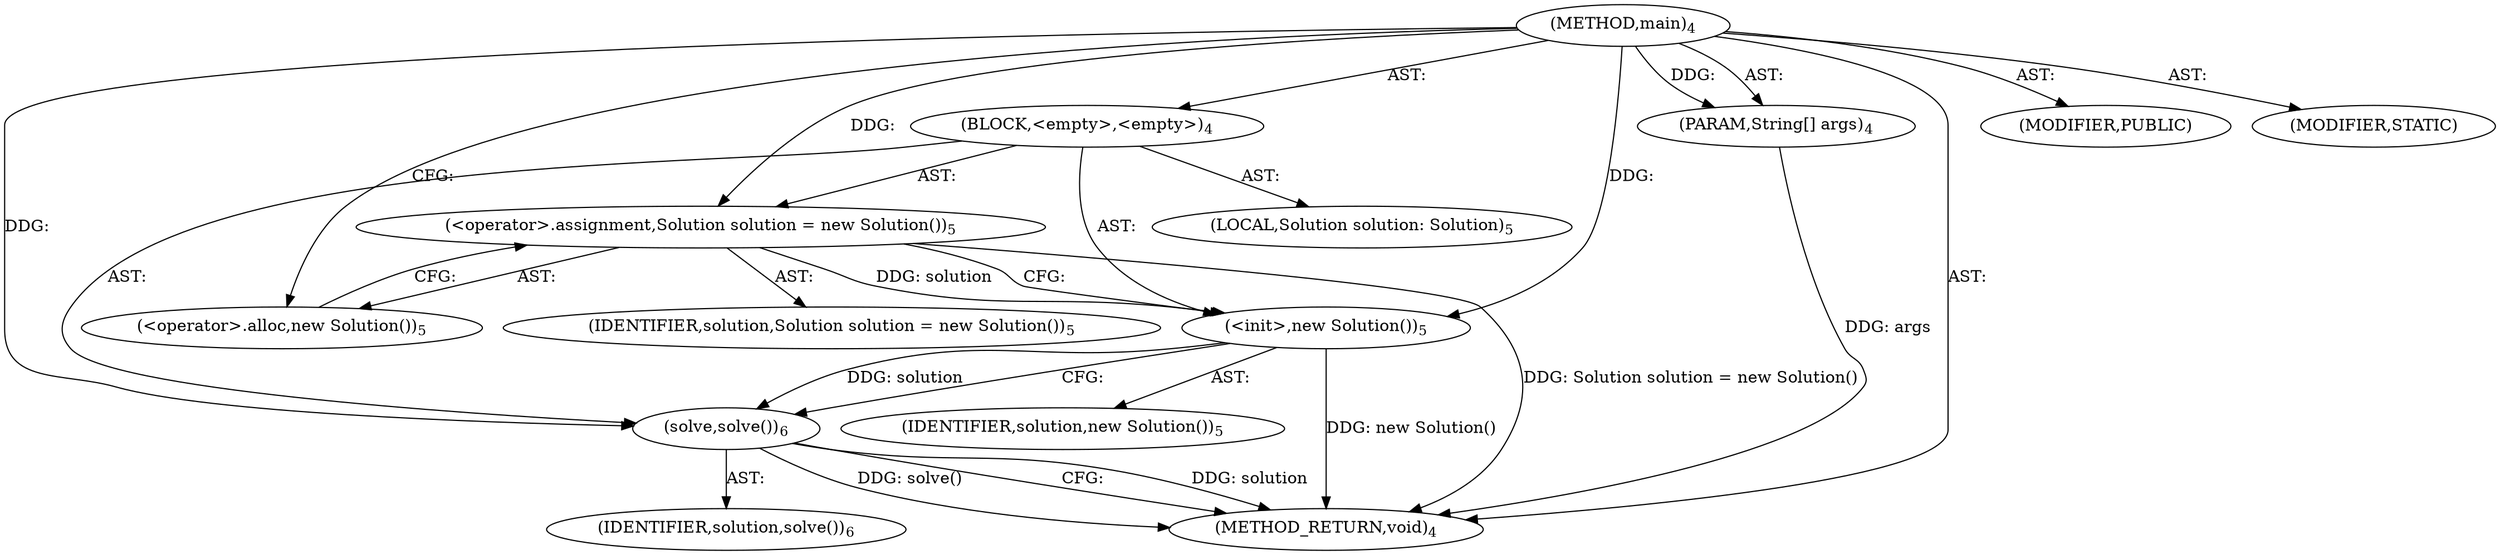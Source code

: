 digraph "main" {  
"19" [label = <(METHOD,main)<SUB>4</SUB>> ]
"20" [label = <(PARAM,String[] args)<SUB>4</SUB>> ]
"21" [label = <(BLOCK,&lt;empty&gt;,&lt;empty&gt;)<SUB>4</SUB>> ]
"4" [label = <(LOCAL,Solution solution: Solution)<SUB>5</SUB>> ]
"22" [label = <(&lt;operator&gt;.assignment,Solution solution = new Solution())<SUB>5</SUB>> ]
"23" [label = <(IDENTIFIER,solution,Solution solution = new Solution())<SUB>5</SUB>> ]
"24" [label = <(&lt;operator&gt;.alloc,new Solution())<SUB>5</SUB>> ]
"25" [label = <(&lt;init&gt;,new Solution())<SUB>5</SUB>> ]
"3" [label = <(IDENTIFIER,solution,new Solution())<SUB>5</SUB>> ]
"26" [label = <(solve,solve())<SUB>6</SUB>> ]
"27" [label = <(IDENTIFIER,solution,solve())<SUB>6</SUB>> ]
"28" [label = <(MODIFIER,PUBLIC)> ]
"29" [label = <(MODIFIER,STATIC)> ]
"30" [label = <(METHOD_RETURN,void)<SUB>4</SUB>> ]
  "19" -> "20"  [ label = "AST: "] 
  "19" -> "21"  [ label = "AST: "] 
  "19" -> "28"  [ label = "AST: "] 
  "19" -> "29"  [ label = "AST: "] 
  "19" -> "30"  [ label = "AST: "] 
  "21" -> "4"  [ label = "AST: "] 
  "21" -> "22"  [ label = "AST: "] 
  "21" -> "25"  [ label = "AST: "] 
  "21" -> "26"  [ label = "AST: "] 
  "22" -> "23"  [ label = "AST: "] 
  "22" -> "24"  [ label = "AST: "] 
  "25" -> "3"  [ label = "AST: "] 
  "26" -> "27"  [ label = "AST: "] 
  "22" -> "25"  [ label = "CFG: "] 
  "25" -> "26"  [ label = "CFG: "] 
  "26" -> "30"  [ label = "CFG: "] 
  "24" -> "22"  [ label = "CFG: "] 
  "19" -> "24"  [ label = "CFG: "] 
  "20" -> "30"  [ label = "DDG: args"] 
  "22" -> "30"  [ label = "DDG: Solution solution = new Solution()"] 
  "25" -> "30"  [ label = "DDG: new Solution()"] 
  "26" -> "30"  [ label = "DDG: solution"] 
  "26" -> "30"  [ label = "DDG: solve()"] 
  "19" -> "20"  [ label = "DDG: "] 
  "19" -> "22"  [ label = "DDG: "] 
  "22" -> "25"  [ label = "DDG: solution"] 
  "19" -> "25"  [ label = "DDG: "] 
  "25" -> "26"  [ label = "DDG: solution"] 
  "19" -> "26"  [ label = "DDG: "] 
}
